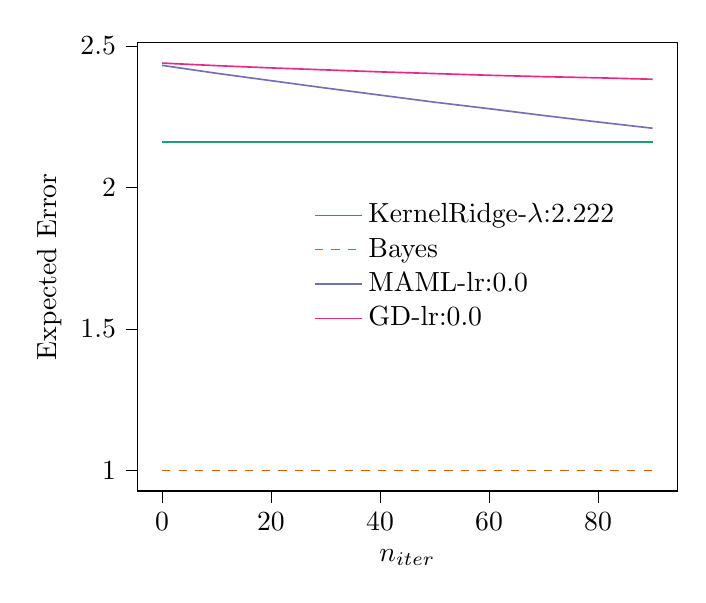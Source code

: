 % This file was created with tikzplotlib v0.10.1.
\begin{tikzpicture}

\definecolor{chocolate217952}{RGB}{217,95,2}
\definecolor{darkcyan27158119}{RGB}{27,158,119}
\definecolor{darkgray176}{RGB}{176,176,176}
\definecolor{deeppink23141138}{RGB}{231,41,138}
\definecolor{lightslategray117112179}{RGB}{117,112,179}

\begin{axis}[
legend cell align={left},
legend style={fill opacity=0.8, draw opacity=1, text opacity=1, at={(0.91,0.5)}, anchor=east, draw=none},
tick align=outside,
tick pos=left,
x grid style={darkgray176},
xlabel={\(\displaystyle n_{iter}\)},
xmin=-4.5, xmax=94.5,
xtick style={color=black},
y grid style={darkgray176},
ylabel={Expected Error},
ymin=0.928, ymax=2.511,
ytick style={color=black}
]
\addplot [semithick, darkcyan27158119]
table {%
0 2.16
10 2.16
20 2.16
30 2.16
40 2.16
50 2.16
60 2.16
70 2.16
80 2.16
90 2.16
};
\addlegendentry{KernelRidge-$\lambda$:2.222}
\addplot [semithick, chocolate217952, dashed]
table {%
0 1.0
10 1.0
20 1.0
30 1.0
40 1.0
50 1.0
60 1.0
70 1.0
80 1.0
90 1.0
};
\addlegendentry{Bayes}
\addplot [semithick, lightslategray117112179]
table {%
0 2.431
10 2.403
20 2.377
30 2.351
40 2.326
50 2.301
60 2.278
70 2.254
80 2.231
90 2.209
};
\addlegendentry{MAML-lr:0.0}
\addplot [semithick, deeppink23141138]
table {%
0 2.439
10 2.43
20 2.422
30 2.415
40 2.408
50 2.402
60 2.396
70 2.391
80 2.387
90 2.382
};
\addlegendentry{GD-lr:0.0}
\end{axis}

\end{tikzpicture}
